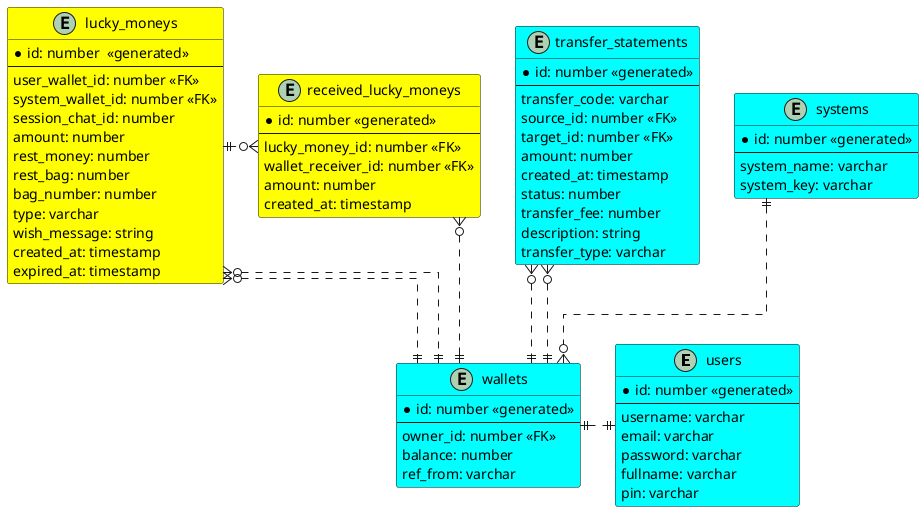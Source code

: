 	
@startuml

' hide the spot
' hide circle

' avoid problems with angled crows feet
skinparam linetype ortho

entity "users" as users #Aqua{
    *id: number <<generated>>
    --
    username: varchar
    email: varchar
    password: varchar
    fullname: varchar
    pin: varchar
}

' LuckyMoney Service: 
' - service_name: LuckyMoney
' - service_key: 
' ----> Request Auth Service -> JWToken Service 
' LuckyMoney vS Payment 
' LuckyMoney ----> Request Auth Service -> JWToken Service
' LuckyMoney dùng JWToken vừa có để request danh sách  wallets của nó
' sử dụng list wallets này ntn thì tuỳ nó 

' LuckyMoney request lên payment chuyển tiền. Tới... với cái
' wallet id nào của nó  

entity "systems" #Aqua{
    *id: number <<generated>>
    --
    system_name: varchar
    system_key: varchar
}


entity "wallets" as wallets #Aqua{
    *id: number <<generated>>
    --
    owner_id: number <<FK>>
    balance: number    
    ref_from: varchar
}

entity "transfer_statements" as transfer_statements #Aqua {
    *id: number <<generated>>
    --
    transfer_code: varchar
    source_id: number <<FK>>
    target_id: number <<FK>>
    amount: number
    created_at: timestamp
    status: number
    transfer_fee: number
    description: string
    transfer_type: varchar
}

entity "lucky_moneys" as lucky_moneys #Yellow{
    *id: number  <<generated>>
    --
    user_wallet_id: number <<FK>>
    system_wallet_id: number <<FK>>
    session_chat_id: number
    amount: number
    rest_money: number
    rest_bag: number
    bag_number: number
    type: varchar
    wish_message: string
    created_at: timestamp
    expired_at: timestamp
}

entity "received_lucky_moneys" as received_luckey_moneys #Yellow{
    *id: number <<generated>>
    --
    lucky_money_id: number <<FK>>
    wallet_receiver_id: number <<FK>>
    amount: number
    created_at: timestamp
}

wallets ||.up.o{ transfer_statements
wallets ||.up.o{ transfer_statements

wallets ||.up.o{ lucky_moneys
wallets ||.up.o{ lucky_moneys

wallets ||.up.o{ received_luckey_moneys

users ||.left.|| wallets

systems ||..o{ wallets


lucky_moneys ||.right.o{ received_luckey_moneys


@enduml
